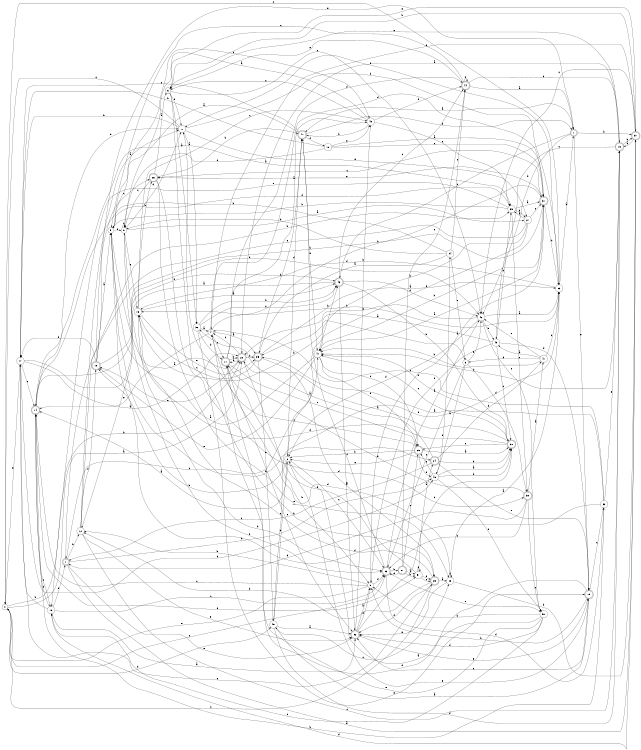 digraph n43_10 {
__start0 [label="" shape="none"];

rankdir=LR;
size="8,5";

s0 [style="filled", color="black", fillcolor="white" shape="circle", label="0"];
s1 [style="rounded,filled", color="black", fillcolor="white" shape="doublecircle", label="1"];
s2 [style="filled", color="black", fillcolor="white" shape="circle", label="2"];
s3 [style="filled", color="black", fillcolor="white" shape="circle", label="3"];
s4 [style="filled", color="black", fillcolor="white" shape="circle", label="4"];
s5 [style="filled", color="black", fillcolor="white" shape="circle", label="5"];
s6 [style="filled", color="black", fillcolor="white" shape="circle", label="6"];
s7 [style="rounded,filled", color="black", fillcolor="white" shape="doublecircle", label="7"];
s8 [style="filled", color="black", fillcolor="white" shape="circle", label="8"];
s9 [style="filled", color="black", fillcolor="white" shape="circle", label="9"];
s10 [style="filled", color="black", fillcolor="white" shape="circle", label="10"];
s11 [style="rounded,filled", color="black", fillcolor="white" shape="doublecircle", label="11"];
s12 [style="filled", color="black", fillcolor="white" shape="circle", label="12"];
s13 [style="filled", color="black", fillcolor="white" shape="circle", label="13"];
s14 [style="rounded,filled", color="black", fillcolor="white" shape="doublecircle", label="14"];
s15 [style="rounded,filled", color="black", fillcolor="white" shape="doublecircle", label="15"];
s16 [style="filled", color="black", fillcolor="white" shape="circle", label="16"];
s17 [style="filled", color="black", fillcolor="white" shape="circle", label="17"];
s18 [style="rounded,filled", color="black", fillcolor="white" shape="doublecircle", label="18"];
s19 [style="rounded,filled", color="black", fillcolor="white" shape="doublecircle", label="19"];
s20 [style="filled", color="black", fillcolor="white" shape="circle", label="20"];
s21 [style="rounded,filled", color="black", fillcolor="white" shape="doublecircle", label="21"];
s22 [style="rounded,filled", color="black", fillcolor="white" shape="doublecircle", label="22"];
s23 [style="filled", color="black", fillcolor="white" shape="circle", label="23"];
s24 [style="rounded,filled", color="black", fillcolor="white" shape="doublecircle", label="24"];
s25 [style="rounded,filled", color="black", fillcolor="white" shape="doublecircle", label="25"];
s26 [style="rounded,filled", color="black", fillcolor="white" shape="doublecircle", label="26"];
s27 [style="filled", color="black", fillcolor="white" shape="circle", label="27"];
s28 [style="filled", color="black", fillcolor="white" shape="circle", label="28"];
s29 [style="rounded,filled", color="black", fillcolor="white" shape="doublecircle", label="29"];
s30 [style="rounded,filled", color="black", fillcolor="white" shape="doublecircle", label="30"];
s31 [style="rounded,filled", color="black", fillcolor="white" shape="doublecircle", label="31"];
s32 [style="filled", color="black", fillcolor="white" shape="circle", label="32"];
s33 [style="rounded,filled", color="black", fillcolor="white" shape="doublecircle", label="33"];
s34 [style="filled", color="black", fillcolor="white" shape="circle", label="34"];
s35 [style="rounded,filled", color="black", fillcolor="white" shape="doublecircle", label="35"];
s36 [style="filled", color="black", fillcolor="white" shape="circle", label="36"];
s37 [style="rounded,filled", color="black", fillcolor="white" shape="doublecircle", label="37"];
s38 [style="rounded,filled", color="black", fillcolor="white" shape="doublecircle", label="38"];
s39 [style="filled", color="black", fillcolor="white" shape="circle", label="39"];
s40 [style="rounded,filled", color="black", fillcolor="white" shape="doublecircle", label="40"];
s41 [style="filled", color="black", fillcolor="white" shape="circle", label="41"];
s42 [style="filled", color="black", fillcolor="white" shape="circle", label="42"];
s43 [style="rounded,filled", color="black", fillcolor="white" shape="doublecircle", label="43"];
s44 [style="rounded,filled", color="black", fillcolor="white" shape="doublecircle", label="44"];
s45 [style="filled", color="black", fillcolor="white" shape="circle", label="45"];
s46 [style="filled", color="black", fillcolor="white" shape="circle", label="46"];
s47 [style="filled", color="black", fillcolor="white" shape="circle", label="47"];
s48 [style="filled", color="black", fillcolor="white" shape="circle", label="48"];
s49 [style="filled", color="black", fillcolor="white" shape="circle", label="49"];
s50 [style="filled", color="black", fillcolor="white" shape="circle", label="50"];
s51 [style="filled", color="black", fillcolor="white" shape="circle", label="51"];
s52 [style="rounded,filled", color="black", fillcolor="white" shape="doublecircle", label="52"];
s0 -> s22 [label="a"];
s0 -> s22 [label="b"];
s0 -> s33 [label="c"];
s0 -> s45 [label="d"];
s0 -> s17 [label="e"];
s1 -> s37 [label="a"];
s1 -> s12 [label="b"];
s1 -> s47 [label="c"];
s1 -> s46 [label="d"];
s1 -> s52 [label="e"];
s2 -> s14 [label="a"];
s2 -> s18 [label="b"];
s2 -> s33 [label="c"];
s2 -> s40 [label="d"];
s2 -> s15 [label="e"];
s3 -> s46 [label="a"];
s3 -> s13 [label="b"];
s3 -> s33 [label="c"];
s3 -> s38 [label="d"];
s3 -> s42 [label="e"];
s4 -> s35 [label="a"];
s4 -> s31 [label="b"];
s4 -> s11 [label="c"];
s4 -> s31 [label="d"];
s4 -> s14 [label="e"];
s5 -> s22 [label="a"];
s5 -> s24 [label="b"];
s5 -> s48 [label="c"];
s5 -> s39 [label="d"];
s5 -> s8 [label="e"];
s6 -> s36 [label="a"];
s6 -> s25 [label="b"];
s6 -> s42 [label="c"];
s6 -> s20 [label="d"];
s6 -> s37 [label="e"];
s7 -> s40 [label="a"];
s7 -> s37 [label="b"];
s7 -> s43 [label="c"];
s7 -> s42 [label="d"];
s7 -> s15 [label="e"];
s8 -> s27 [label="a"];
s8 -> s33 [label="b"];
s8 -> s8 [label="c"];
s8 -> s20 [label="d"];
s8 -> s13 [label="e"];
s9 -> s31 [label="a"];
s9 -> s12 [label="b"];
s9 -> s14 [label="c"];
s9 -> s33 [label="d"];
s9 -> s0 [label="e"];
s10 -> s31 [label="a"];
s10 -> s17 [label="b"];
s10 -> s31 [label="c"];
s10 -> s8 [label="d"];
s10 -> s48 [label="e"];
s11 -> s48 [label="a"];
s11 -> s22 [label="b"];
s11 -> s52 [label="c"];
s11 -> s44 [label="d"];
s11 -> s29 [label="e"];
s12 -> s20 [label="a"];
s12 -> s39 [label="b"];
s12 -> s19 [label="c"];
s12 -> s18 [label="d"];
s12 -> s52 [label="e"];
s13 -> s43 [label="a"];
s13 -> s26 [label="b"];
s13 -> s48 [label="c"];
s13 -> s33 [label="d"];
s13 -> s35 [label="e"];
s14 -> s39 [label="a"];
s14 -> s42 [label="b"];
s14 -> s16 [label="c"];
s14 -> s20 [label="d"];
s14 -> s51 [label="e"];
s15 -> s45 [label="a"];
s15 -> s9 [label="b"];
s15 -> s32 [label="c"];
s15 -> s4 [label="d"];
s15 -> s52 [label="e"];
s16 -> s52 [label="a"];
s16 -> s17 [label="b"];
s16 -> s33 [label="c"];
s16 -> s14 [label="d"];
s16 -> s1 [label="e"];
s17 -> s22 [label="a"];
s17 -> s43 [label="b"];
s17 -> s14 [label="c"];
s17 -> s46 [label="d"];
s17 -> s25 [label="e"];
s18 -> s5 [label="a"];
s18 -> s31 [label="b"];
s18 -> s26 [label="c"];
s18 -> s17 [label="d"];
s18 -> s7 [label="e"];
s19 -> s22 [label="a"];
s19 -> s37 [label="b"];
s19 -> s49 [label="c"];
s19 -> s47 [label="d"];
s19 -> s6 [label="e"];
s20 -> s36 [label="a"];
s20 -> s17 [label="b"];
s20 -> s0 [label="c"];
s20 -> s23 [label="d"];
s20 -> s27 [label="e"];
s21 -> s51 [label="a"];
s21 -> s51 [label="b"];
s21 -> s29 [label="c"];
s21 -> s33 [label="d"];
s21 -> s44 [label="e"];
s22 -> s11 [label="a"];
s22 -> s9 [label="b"];
s22 -> s4 [label="c"];
s22 -> s35 [label="d"];
s22 -> s18 [label="e"];
s23 -> s7 [label="a"];
s23 -> s13 [label="b"];
s23 -> s0 [label="c"];
s23 -> s13 [label="d"];
s23 -> s20 [label="e"];
s24 -> s36 [label="a"];
s24 -> s30 [label="b"];
s24 -> s1 [label="c"];
s24 -> s41 [label="d"];
s24 -> s15 [label="e"];
s25 -> s28 [label="a"];
s25 -> s12 [label="b"];
s25 -> s0 [label="c"];
s25 -> s52 [label="d"];
s25 -> s13 [label="e"];
s26 -> s6 [label="a"];
s26 -> s40 [label="b"];
s26 -> s8 [label="c"];
s26 -> s38 [label="d"];
s26 -> s28 [label="e"];
s27 -> s39 [label="a"];
s27 -> s2 [label="b"];
s27 -> s31 [label="c"];
s27 -> s47 [label="d"];
s27 -> s1 [label="e"];
s28 -> s23 [label="a"];
s28 -> s37 [label="b"];
s28 -> s28 [label="c"];
s28 -> s4 [label="d"];
s28 -> s52 [label="e"];
s29 -> s30 [label="a"];
s29 -> s2 [label="b"];
s29 -> s20 [label="c"];
s29 -> s46 [label="d"];
s29 -> s2 [label="e"];
s30 -> s22 [label="a"];
s30 -> s47 [label="b"];
s30 -> s47 [label="c"];
s30 -> s8 [label="d"];
s30 -> s29 [label="e"];
s31 -> s47 [label="a"];
s31 -> s47 [label="b"];
s31 -> s26 [label="c"];
s31 -> s23 [label="d"];
s31 -> s26 [label="e"];
s32 -> s35 [label="a"];
s32 -> s14 [label="b"];
s32 -> s4 [label="c"];
s32 -> s5 [label="d"];
s32 -> s19 [label="e"];
s33 -> s42 [label="a"];
s33 -> s21 [label="b"];
s33 -> s40 [label="c"];
s33 -> s32 [label="d"];
s33 -> s50 [label="e"];
s34 -> s35 [label="a"];
s34 -> s14 [label="b"];
s34 -> s44 [label="c"];
s34 -> s8 [label="d"];
s34 -> s3 [label="e"];
s35 -> s23 [label="a"];
s35 -> s40 [label="b"];
s35 -> s13 [label="c"];
s35 -> s25 [label="d"];
s35 -> s45 [label="e"];
s36 -> s4 [label="a"];
s36 -> s43 [label="b"];
s36 -> s43 [label="c"];
s36 -> s11 [label="d"];
s36 -> s15 [label="e"];
s37 -> s19 [label="a"];
s37 -> s6 [label="b"];
s37 -> s42 [label="c"];
s37 -> s16 [label="d"];
s37 -> s4 [label="e"];
s38 -> s41 [label="a"];
s38 -> s33 [label="b"];
s38 -> s50 [label="c"];
s38 -> s1 [label="d"];
s38 -> s11 [label="e"];
s39 -> s31 [label="a"];
s39 -> s5 [label="b"];
s39 -> s38 [label="c"];
s39 -> s27 [label="d"];
s39 -> s16 [label="e"];
s40 -> s5 [label="a"];
s40 -> s7 [label="b"];
s40 -> s17 [label="c"];
s40 -> s10 [label="d"];
s40 -> s47 [label="e"];
s41 -> s49 [label="a"];
s41 -> s47 [label="b"];
s41 -> s23 [label="c"];
s41 -> s3 [label="d"];
s41 -> s42 [label="e"];
s42 -> s23 [label="a"];
s42 -> s49 [label="b"];
s42 -> s50 [label="c"];
s42 -> s2 [label="d"];
s42 -> s22 [label="e"];
s43 -> s12 [label="a"];
s43 -> s30 [label="b"];
s43 -> s44 [label="c"];
s43 -> s42 [label="d"];
s43 -> s52 [label="e"];
s44 -> s7 [label="a"];
s44 -> s19 [label="b"];
s44 -> s5 [label="c"];
s44 -> s44 [label="d"];
s44 -> s6 [label="e"];
s45 -> s52 [label="a"];
s45 -> s2 [label="b"];
s45 -> s28 [label="c"];
s45 -> s19 [label="d"];
s45 -> s23 [label="e"];
s46 -> s30 [label="a"];
s46 -> s30 [label="b"];
s46 -> s29 [label="c"];
s46 -> s50 [label="d"];
s46 -> s34 [label="e"];
s47 -> s5 [label="a"];
s47 -> s43 [label="b"];
s47 -> s29 [label="c"];
s47 -> s29 [label="d"];
s47 -> s18 [label="e"];
s48 -> s8 [label="a"];
s48 -> s40 [label="b"];
s48 -> s6 [label="c"];
s48 -> s44 [label="d"];
s48 -> s39 [label="e"];
s49 -> s35 [label="a"];
s49 -> s39 [label="b"];
s49 -> s30 [label="c"];
s49 -> s15 [label="d"];
s49 -> s9 [label="e"];
s50 -> s2 [label="a"];
s50 -> s9 [label="b"];
s50 -> s16 [label="c"];
s50 -> s52 [label="d"];
s50 -> s11 [label="e"];
s51 -> s24 [label="a"];
s51 -> s11 [label="b"];
s51 -> s25 [label="c"];
s51 -> s25 [label="d"];
s51 -> s51 [label="e"];
s52 -> s9 [label="a"];
s52 -> s48 [label="b"];
s52 -> s30 [label="c"];
s52 -> s9 [label="d"];
s52 -> s15 [label="e"];

}